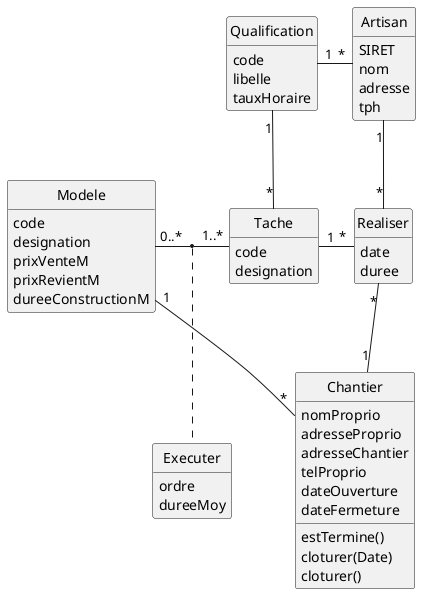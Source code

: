 @startuml TD6

hide circle
hide empty methods

'------ Classes Métiers

class Qualification {
  code
  libelle
  tauxHoraire
}

class Artisan {
  SIRET
  nom
  adresse
  tph
}

class Tache {
  code
  designation
}

class Chantier {
  nomProprio
  adresseProprio
  adresseChantier
  telProprio
  dateOuverture
  dateFermeture
  
  estTermine()
  cloturer(Date)
  cloturer()
  'SetDateFermeture(Date)
}

class Modele {
  code
  designation
  prixVenteM
  prixRevientM
  dureeConstructionM
}

'------ Classes Associations

class Realiser {
  date
  duree
}

class Executer {
  ordre
  dureeMoy
}

'------ Associations

Realiser "*" -up- "1" Artisan
Realiser "*" -down- "1" Chantier
Realiser "*" -left- "1" Tache
Tache "*" -up- "1" Qualification
Qualification "1" - "*" Artisan
Modele "0..*" - "1..*" Tache
Modele "1" -down- "*" Chantier

(Tache, Modele) .. Executer

'Main -left-> "*" Artisan
'Main - "*" Chantier
'Main - "*" Modele

@enduml